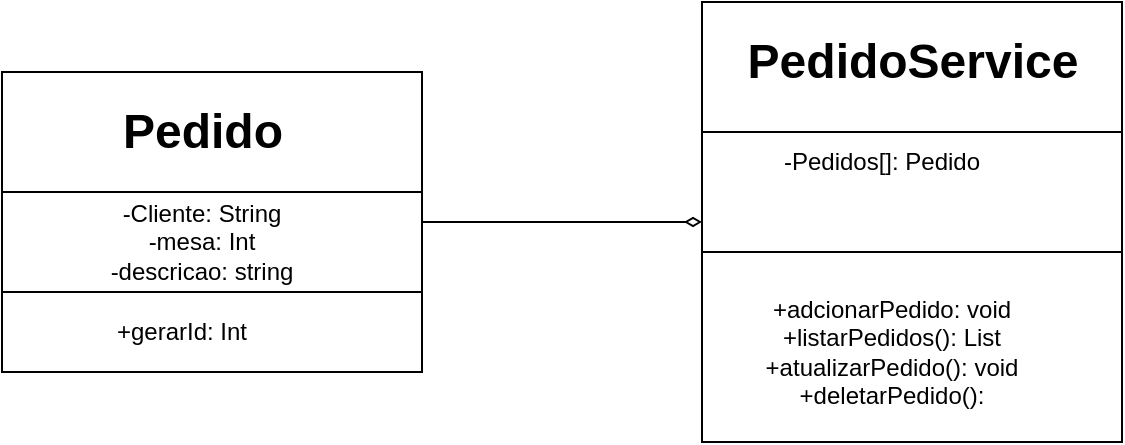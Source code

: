 <mxfile>
    <diagram id="LB5-PqoNfWYe8dPQ3Ean" name="Página-1">
        <mxGraphModel dx="576" dy="427" grid="1" gridSize="10" guides="1" tooltips="1" connect="1" arrows="1" fold="1" page="1" pageScale="1" pageWidth="827" pageHeight="1169" math="0" shadow="0">
            <root>
                <mxCell id="0"/>
                <mxCell id="1" parent="0"/>
                <mxCell id="13" value="" style="group" vertex="1" connectable="0" parent="1">
                    <mxGeometry x="120" y="50" width="210" height="150" as="geometry"/>
                </mxCell>
                <mxCell id="2" value="" style="rounded=0;whiteSpace=wrap;html=1;" vertex="1" parent="13">
                    <mxGeometry width="210" height="150" as="geometry"/>
                </mxCell>
                <mxCell id="4" value="" style="rounded=0;whiteSpace=wrap;html=1;" vertex="1" parent="13">
                    <mxGeometry y="60" width="210" height="50" as="geometry"/>
                </mxCell>
                <mxCell id="6" value="Pedido" style="text;strokeColor=none;fillColor=none;html=1;fontSize=24;fontStyle=1;verticalAlign=middle;align=center;" vertex="1" parent="13">
                    <mxGeometry x="50" y="10" width="100" height="40" as="geometry"/>
                </mxCell>
                <mxCell id="8" value="-Cliente: String&lt;br&gt;-mesa: Int&lt;br&gt;-descricao: string" style="text;html=1;strokeColor=none;fillColor=none;align=center;verticalAlign=middle;whiteSpace=wrap;rounded=0;" vertex="1" parent="13">
                    <mxGeometry x="15" y="70" width="170" height="30" as="geometry"/>
                </mxCell>
                <mxCell id="10" value="+gerarId: Int" style="text;html=1;strokeColor=none;fillColor=none;align=center;verticalAlign=middle;whiteSpace=wrap;rounded=0;" vertex="1" parent="13">
                    <mxGeometry x="40" y="115" width="100" height="30" as="geometry"/>
                </mxCell>
                <mxCell id="14" value="" style="group" vertex="1" connectable="0" parent="1">
                    <mxGeometry x="470" y="15" width="210" height="220" as="geometry"/>
                </mxCell>
                <mxCell id="3" value="" style="rounded=0;whiteSpace=wrap;html=1;" vertex="1" parent="14">
                    <mxGeometry width="210" height="220" as="geometry"/>
                </mxCell>
                <mxCell id="5" value="" style="rounded=0;whiteSpace=wrap;html=1;" vertex="1" parent="14">
                    <mxGeometry y="65" width="210" height="60" as="geometry"/>
                </mxCell>
                <mxCell id="7" value="PedidoService" style="text;strokeColor=none;fillColor=none;html=1;fontSize=24;fontStyle=1;verticalAlign=middle;align=center;" vertex="1" parent="14">
                    <mxGeometry x="55" y="10" width="100" height="40" as="geometry"/>
                </mxCell>
                <mxCell id="9" value="-Pedidos[]: Pedido" style="text;html=1;strokeColor=none;fillColor=none;align=center;verticalAlign=middle;whiteSpace=wrap;rounded=0;" vertex="1" parent="14">
                    <mxGeometry x="20" y="65" width="140" height="30" as="geometry"/>
                </mxCell>
                <mxCell id="12" value="+adcionarPedido: void&lt;br&gt;+listarPedidos(): List&lt;br&gt;+atualizarPedido(): void&lt;br&gt;+deletarPedido():" style="text;html=1;strokeColor=none;fillColor=none;align=center;verticalAlign=middle;whiteSpace=wrap;rounded=0;" vertex="1" parent="14">
                    <mxGeometry x="10" y="160" width="170" height="30" as="geometry"/>
                </mxCell>
                <mxCell id="15" style="edgeStyle=none;html=1;entryX=0;entryY=0.75;entryDx=0;entryDy=0;endArrow=diamondThin;endFill=0;" edge="1" parent="1" source="2" target="5">
                    <mxGeometry relative="1" as="geometry"/>
                </mxCell>
            </root>
        </mxGraphModel>
    </diagram>
</mxfile>